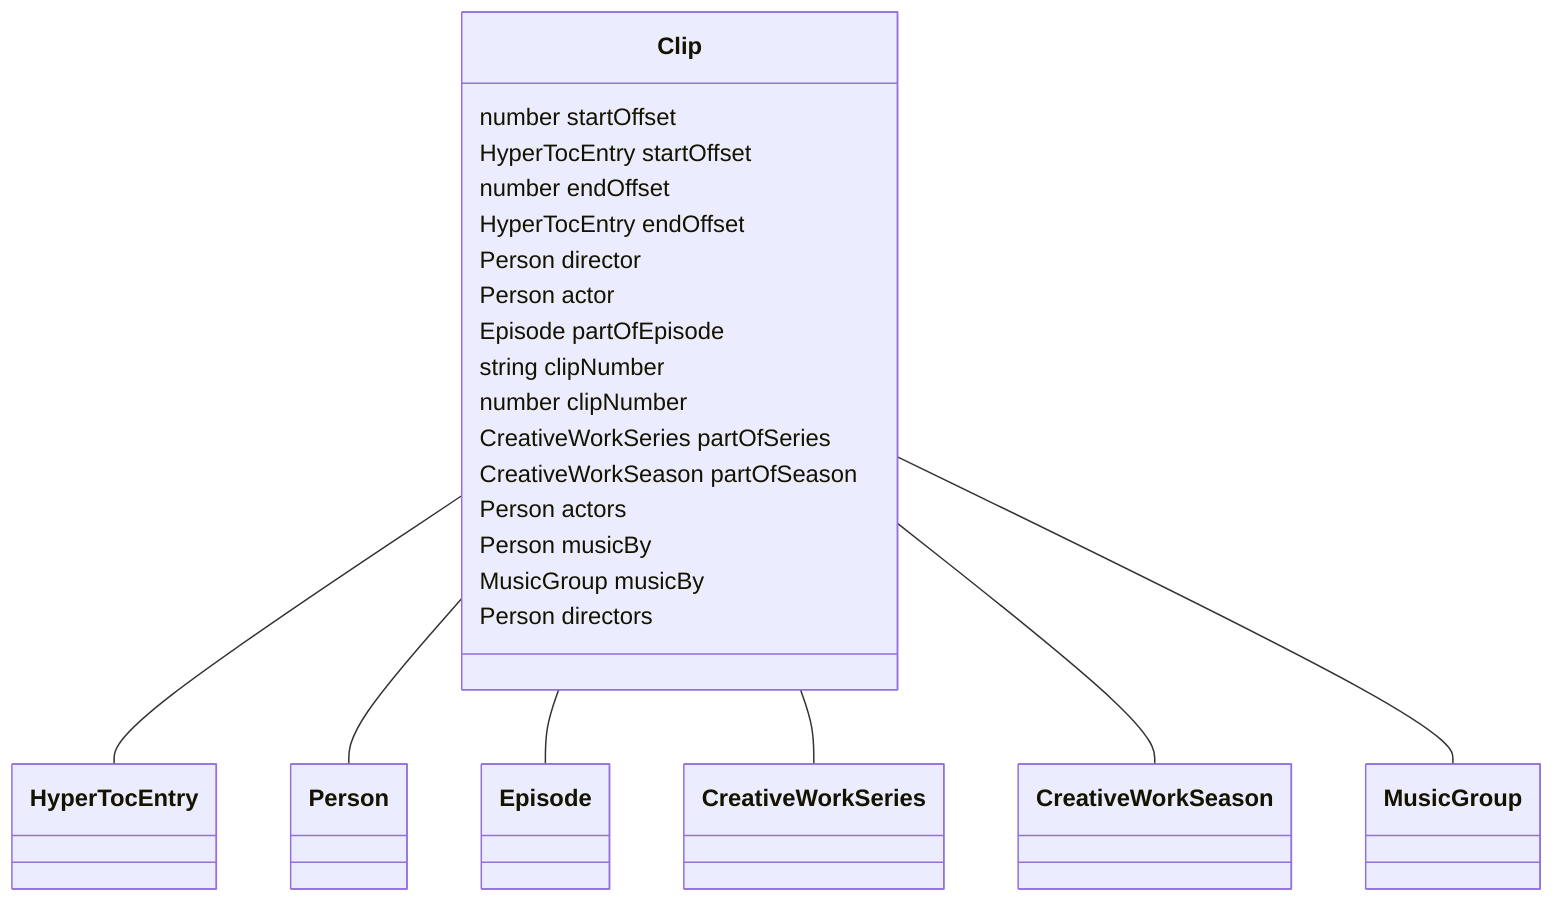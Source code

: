 classDiagram
  Clip -- HyperTocEntry
  Clip -- Person
  Clip -- Episode
  Clip -- CreativeWorkSeries
  Clip -- CreativeWorkSeason
  Clip -- MusicGroup


class Clip {

  number startOffset
  HyperTocEntry startOffset
  number endOffset
  HyperTocEntry endOffset
  Person director
  Person actor
  Episode partOfEpisode
  string clipNumber
  number clipNumber
  CreativeWorkSeries partOfSeries
  CreativeWorkSeason partOfSeason
  Person actors
  Person musicBy
  MusicGroup musicBy
  Person directors

 }